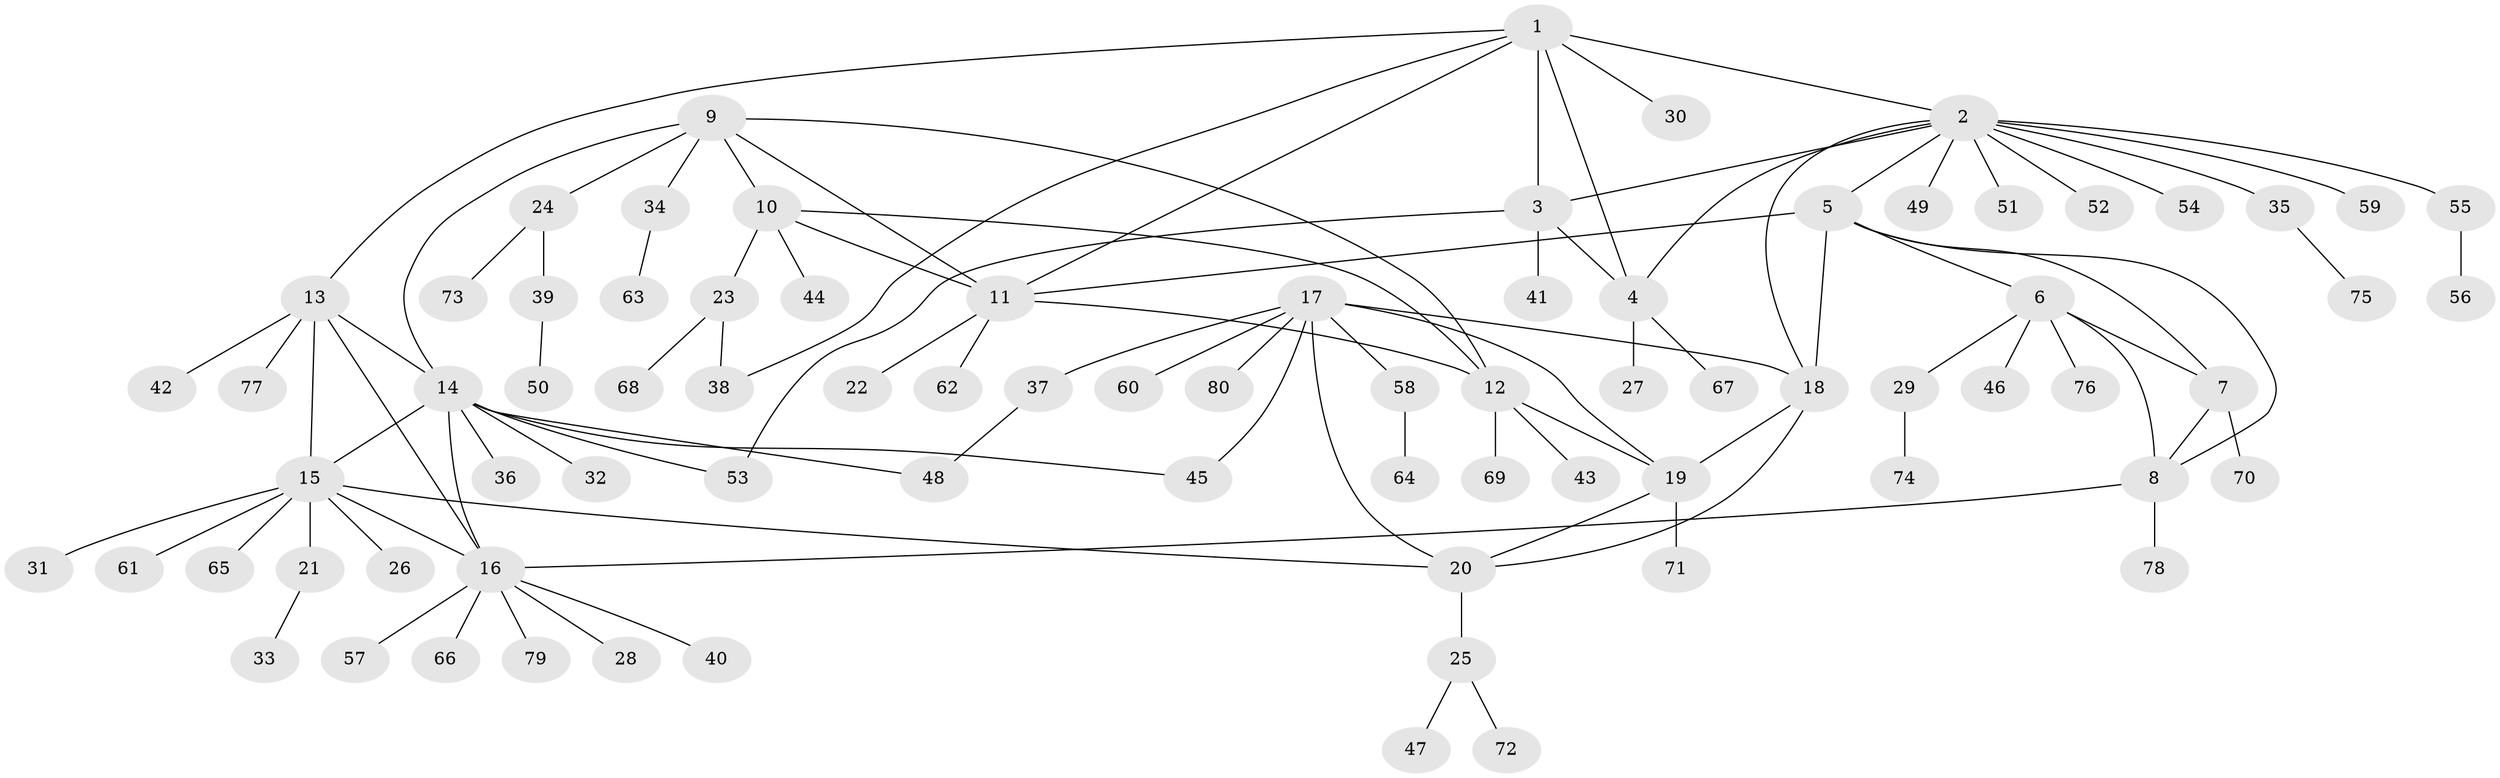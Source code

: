 // Generated by graph-tools (version 1.1) at 2025/26/03/09/25 03:26:37]
// undirected, 80 vertices, 104 edges
graph export_dot {
graph [start="1"]
  node [color=gray90,style=filled];
  1;
  2;
  3;
  4;
  5;
  6;
  7;
  8;
  9;
  10;
  11;
  12;
  13;
  14;
  15;
  16;
  17;
  18;
  19;
  20;
  21;
  22;
  23;
  24;
  25;
  26;
  27;
  28;
  29;
  30;
  31;
  32;
  33;
  34;
  35;
  36;
  37;
  38;
  39;
  40;
  41;
  42;
  43;
  44;
  45;
  46;
  47;
  48;
  49;
  50;
  51;
  52;
  53;
  54;
  55;
  56;
  57;
  58;
  59;
  60;
  61;
  62;
  63;
  64;
  65;
  66;
  67;
  68;
  69;
  70;
  71;
  72;
  73;
  74;
  75;
  76;
  77;
  78;
  79;
  80;
  1 -- 2;
  1 -- 3;
  1 -- 4;
  1 -- 11;
  1 -- 13;
  1 -- 30;
  1 -- 38;
  2 -- 3;
  2 -- 4;
  2 -- 5;
  2 -- 18;
  2 -- 35;
  2 -- 49;
  2 -- 51;
  2 -- 52;
  2 -- 54;
  2 -- 55;
  2 -- 59;
  3 -- 4;
  3 -- 41;
  3 -- 53;
  4 -- 27;
  4 -- 67;
  5 -- 6;
  5 -- 7;
  5 -- 8;
  5 -- 11;
  5 -- 18;
  6 -- 7;
  6 -- 8;
  6 -- 29;
  6 -- 46;
  6 -- 76;
  7 -- 8;
  7 -- 70;
  8 -- 16;
  8 -- 78;
  9 -- 10;
  9 -- 11;
  9 -- 12;
  9 -- 14;
  9 -- 24;
  9 -- 34;
  10 -- 11;
  10 -- 12;
  10 -- 23;
  10 -- 44;
  11 -- 12;
  11 -- 22;
  11 -- 62;
  12 -- 19;
  12 -- 43;
  12 -- 69;
  13 -- 14;
  13 -- 15;
  13 -- 16;
  13 -- 42;
  13 -- 77;
  14 -- 15;
  14 -- 16;
  14 -- 32;
  14 -- 36;
  14 -- 45;
  14 -- 48;
  14 -- 53;
  15 -- 16;
  15 -- 20;
  15 -- 21;
  15 -- 26;
  15 -- 31;
  15 -- 61;
  15 -- 65;
  16 -- 28;
  16 -- 40;
  16 -- 57;
  16 -- 66;
  16 -- 79;
  17 -- 18;
  17 -- 19;
  17 -- 20;
  17 -- 37;
  17 -- 45;
  17 -- 58;
  17 -- 60;
  17 -- 80;
  18 -- 19;
  18 -- 20;
  19 -- 20;
  19 -- 71;
  20 -- 25;
  21 -- 33;
  23 -- 38;
  23 -- 68;
  24 -- 39;
  24 -- 73;
  25 -- 47;
  25 -- 72;
  29 -- 74;
  34 -- 63;
  35 -- 75;
  37 -- 48;
  39 -- 50;
  55 -- 56;
  58 -- 64;
}
